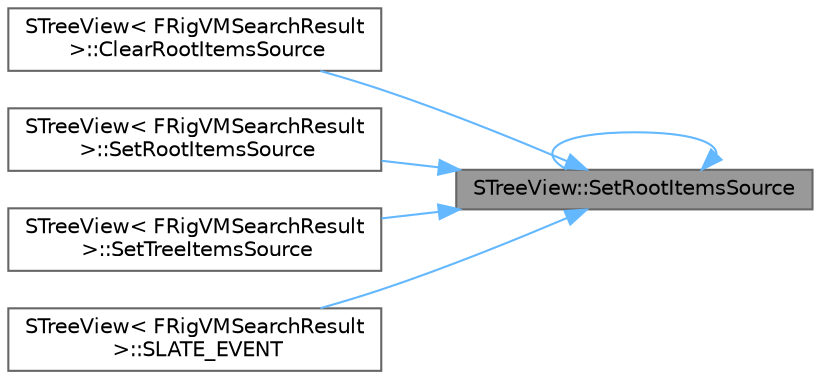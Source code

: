 digraph "STreeView::SetRootItemsSource"
{
 // INTERACTIVE_SVG=YES
 // LATEX_PDF_SIZE
  bgcolor="transparent";
  edge [fontname=Helvetica,fontsize=10,labelfontname=Helvetica,labelfontsize=10];
  node [fontname=Helvetica,fontsize=10,shape=box,height=0.2,width=0.4];
  rankdir="RL";
  Node1 [id="Node000001",label="STreeView::SetRootItemsSource",height=0.2,width=0.4,color="gray40", fillcolor="grey60", style="filled", fontcolor="black",tooltip="Set the Root items."];
  Node1 -> Node2 [id="edge1_Node000001_Node000002",dir="back",color="steelblue1",style="solid",tooltip=" "];
  Node2 [id="Node000002",label="STreeView\< FRigVMSearchResult\l \>::ClearRootItemsSource",height=0.2,width=0.4,color="grey40", fillcolor="white", style="filled",URL="$de/d1d/classSTreeView.html#a83b51a299874ba15dacd8e149136d9d4",tooltip=" "];
  Node1 -> Node1 [id="edge2_Node000001_Node000001",dir="back",color="steelblue1",style="solid",tooltip=" "];
  Node1 -> Node3 [id="edge3_Node000001_Node000003",dir="back",color="steelblue1",style="solid",tooltip=" "];
  Node3 [id="Node000003",label="STreeView\< FRigVMSearchResult\l \>::SetRootItemsSource",height=0.2,width=0.4,color="grey40", fillcolor="white", style="filled",URL="$de/d1d/classSTreeView.html#aa7376fc65ce5486ccb0ebf094662906a",tooltip=" "];
  Node1 -> Node4 [id="edge4_Node000001_Node000004",dir="back",color="steelblue1",style="solid",tooltip=" "];
  Node4 [id="Node000004",label="STreeView\< FRigVMSearchResult\l \>::SetTreeItemsSource",height=0.2,width=0.4,color="grey40", fillcolor="white", style="filled",URL="$de/d1d/classSTreeView.html#ac52e2ee1ce138757339022a0ed329d54",tooltip=" "];
  Node1 -> Node5 [id="edge5_Node000001_Node000005",dir="back",color="steelblue1",style="solid",tooltip=" "];
  Node5 [id="Node000005",label="STreeView\< FRigVMSearchResult\l \>::SLATE_EVENT",height=0.2,width=0.4,color="grey40", fillcolor="white", style="filled",URL="$de/d1d/classSTreeView.html#ab5533ecc5e9515a4d4974b7acd940857",tooltip=" "];
}
